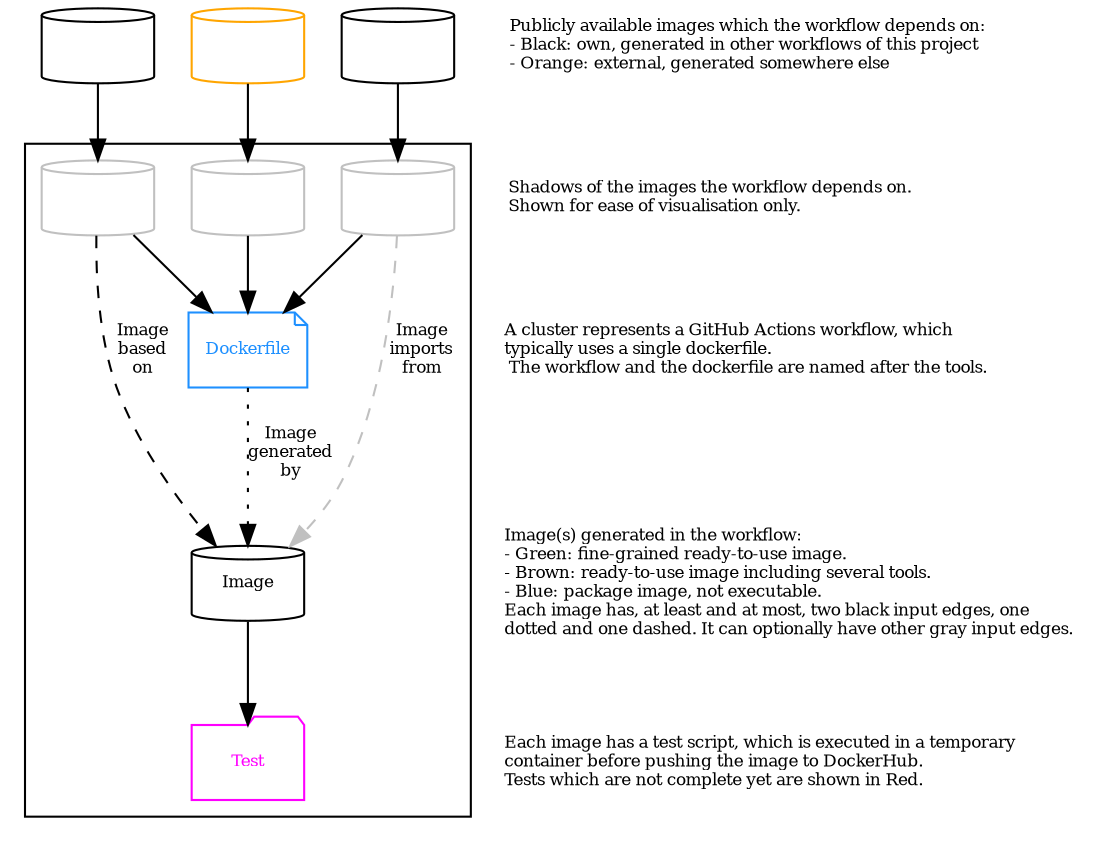 digraph G {

  #splines=polyline; #curved
  newrank=true;
  node [fontsize=8];
  edge [fontsize=8];

  { rank=same
    image_ext [shape=cylinder, color=orange, fontcolor=orange, label=""];
    image_hdl [shape=cylinder, label=""];
    image_hdlpkg [shape=cylinder, label=""];
    deps [shape=none, label="Publicly available images which the workflow depends on:\l- Black: own, generated in other workflows of this project\l- Orange: external, generated somewhere else\l"]
  }

  subgraph cluster_legend {
    test [shape=folder, color=magenta, fontcolor=magenta, label="Test"];
    image [shape=cylinder, label="Image"];
    image_base [shape=cylinder, color=grey, fontcolor=grey, label=""];
    image_dep [shape=cylinder, color=grey, fontcolor=grey, label=""];
    image_pkg [shape=cylinder, color=grey, fontcolor=grey, label=""];
    dockerfile [shape=note, color=dodgerblue, fontcolor=dodgerblue, label="Dockerfile"];
    {
      image_base,
      image_dep,
      image_pkg
    } -> dockerfile;
    dockerfile -> image [style=dotted, label="Image\ngenerated\nby"];
    image_base -> image [style=dashed, label="Image\nbased\non"];
    image_pkg -> image [style=dashed, color=gray, label="Image\nimports\nfrom"];
    image -> test;
  }
  { rank=same
    image_base
    image_dep
    image_pkg
    shadow [shape=none, label="Shadows of the images the workflow depends on.\lShown for ease of visualisation only.\l"];
  }
  { rank=same
    dockerfile
    workflow [shape=none, label="A cluster represents a GitHub Actions workflow, which\ltypically uses a single dockerfile.\l The workflow and the dockerfile are named after the tools.\l"];
  }
  { rank=same
    image
    desc [shape=none, label="Image(s) generated in the workflow:\l- Green: fine-grained ready-to-use image.\l- Brown: ready-to-use image including several tools.\l- Blue: package image, not executable.\lEach image has, at least and at most, two black input edges, one\ldotted and one dashed. It can optionally have other gray input edges.\l"];
  }
  { rank=same
    test
    test_desc [shape=none, label="Each image has a test script, which is executed in a temporary\lcontainer before pushing the image to DockerHub.\lTests which are not complete yet are shown in Red.\l"];
  }
  image_ext -> image_dep;
  image_hdl -> image_base;
  image_hdlpkg -> image_pkg;

}
